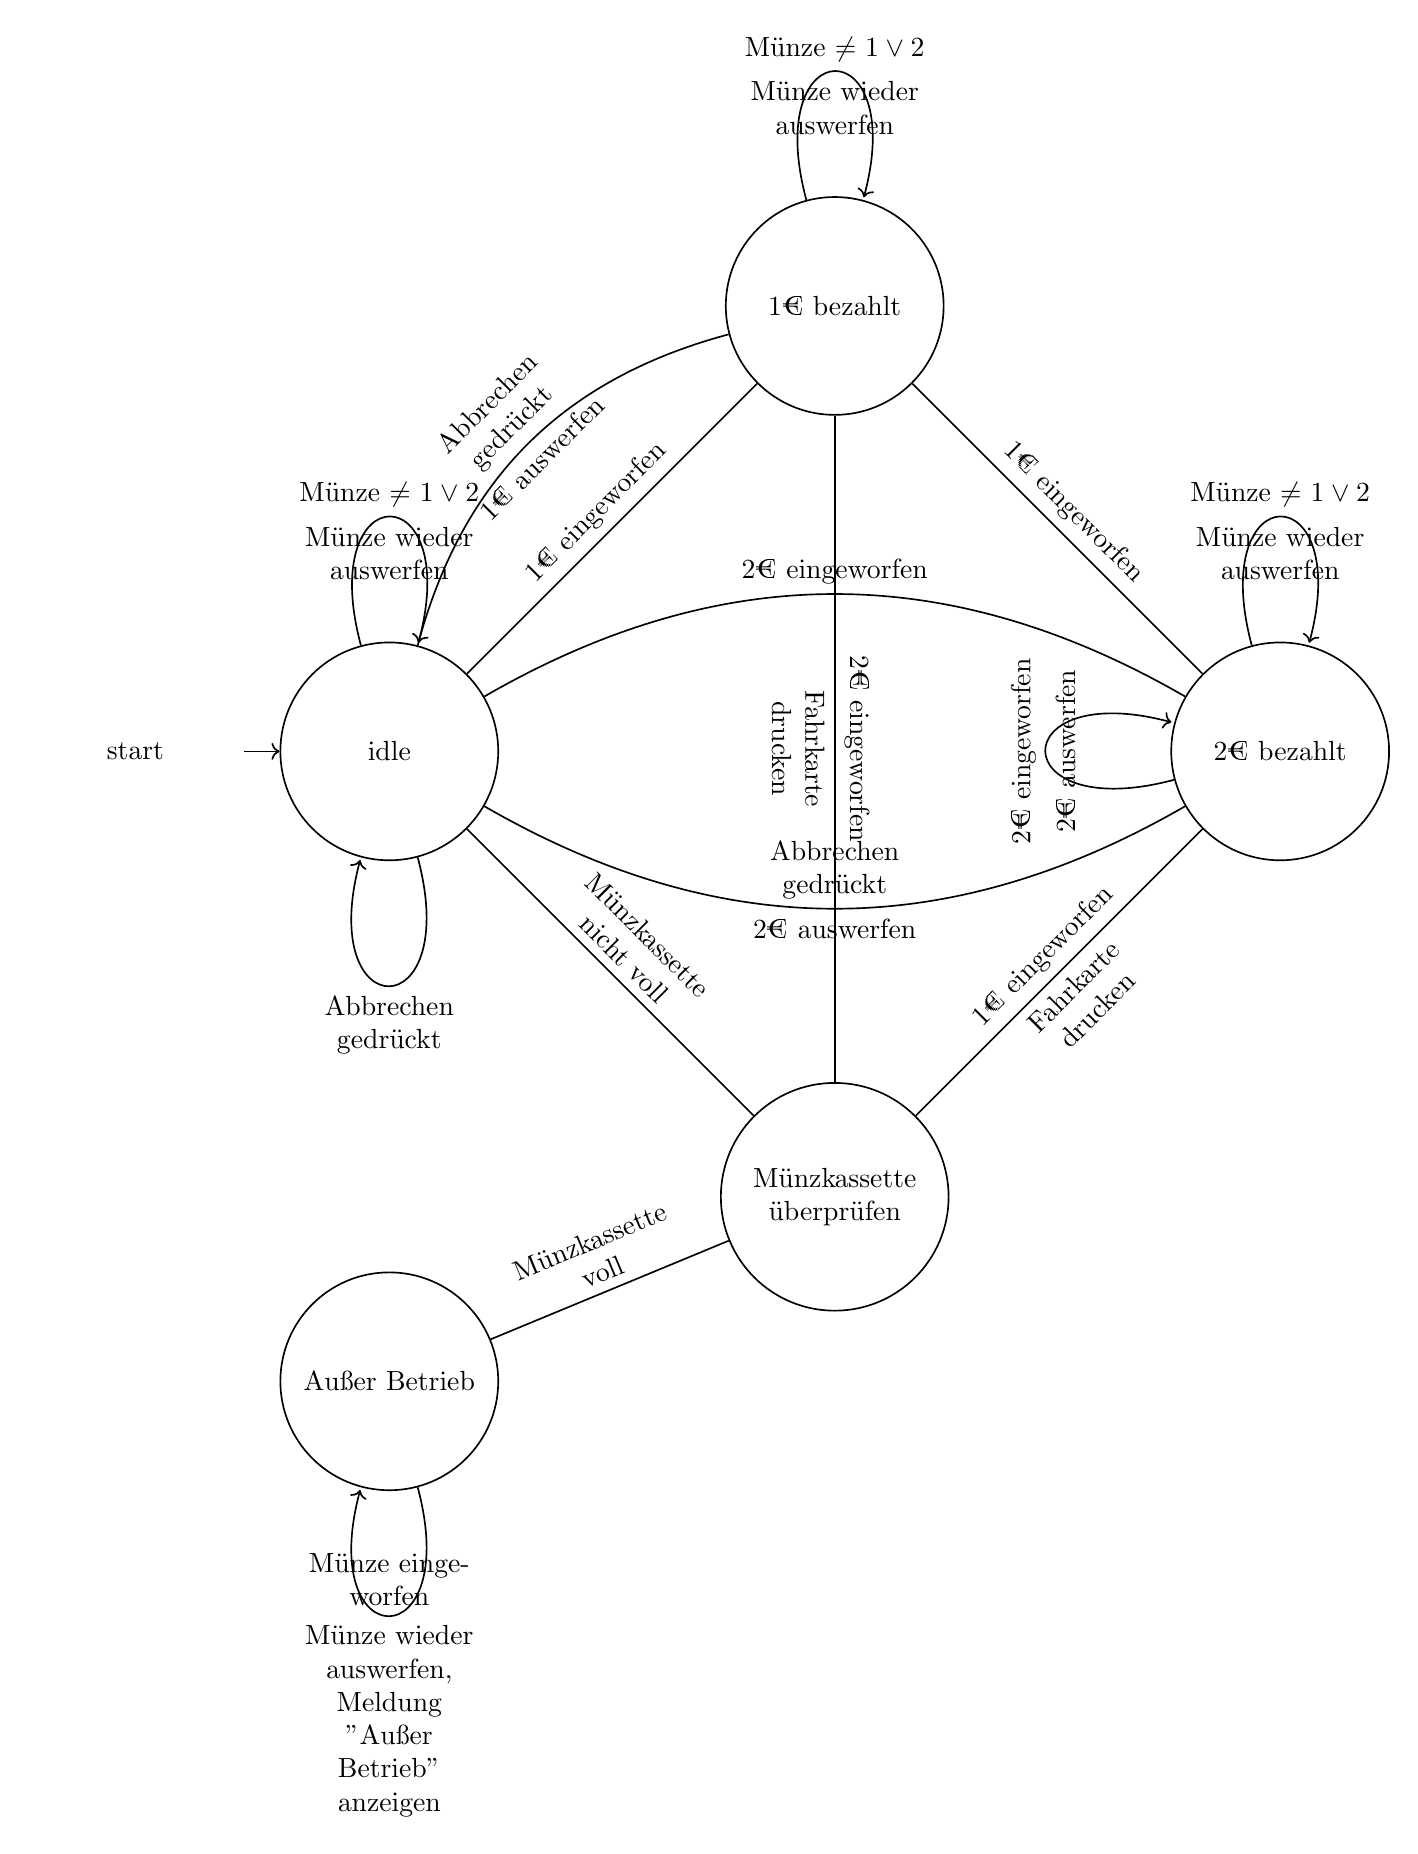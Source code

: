 \begin{tikzpicture}[auto,node distance=8cm, semithick, text width=2.5cm, align=center, sloped]
\node[initial,state] (idle) {idle};
\node[state] (1€) [above right of=idle] {1€ bezahlt};
\node[state] (2€) [below right of=1€] {2€ bezahlt};
\node[state] (mk) [below left of=2€]{Münzkassette überprüfen};
\node[state] (ab) [below of=idle]{Außer Betrieb};
\path
(idle) edge [loop above] node [above] {Münze $\neq 1€ \vee 2€$} node [below] {Münze wieder auswerfen} (idle)
       edge [loop below] node {Abbrechen gedrückt} (idle)
       edge node [above] {1€ eingeworfen} (1€)
       edge [bend left] node {2€ eingeworfen} (2€)
(1€)   edge node [above] {1€ eingeworfen} (2€)
       edge [loop above] node [above] {Münze $\neq 1€ \vee 2€$} node [below] {Münze wieder auswerfen} (1€)
       edge node [above] {2€ eingeworfen} node [below] {Fahrkarte drucken} (mk)
       edge [bend right] node [above] {Abbrechen gedrückt} node [below] {1€ auswerfen} (idle)
(2€)   edge node [above] {1€ eingeworfen} node [below] {Fahrkarte drucken}(mk)
       edge [loop above] node [above] {Münze $\neq 1€ \vee 2€$} node [below] {Münze wieder auswerfen} (2€)
       edge [loop left=120] node [above] {2€ eingeworfen} node [below] {2€ auswerfen} (2€)
       edge [bend left] node [above] {Abbrechen gedrückt} node [below] {2€ auswerfen} (idle)
(mk)   edge node [above] {Münzkassette voll} (ab)
       edge node [above] {Münzkassette nicht voll} (idle)
(ab)   edge [loop below] node [above] {Münze eingeworfen} node [below] {Münze wieder auswerfen, Meldung "Außer Betrieb" anzeigen} (ab);
\end{tikzpicture}
